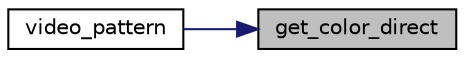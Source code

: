 digraph "get_color_direct"
{
 // LATEX_PDF_SIZE
  edge [fontname="Helvetica",fontsize="10",labelfontname="Helvetica",labelfontsize="10"];
  node [fontname="Helvetica",fontsize="10",shape=record];
  rankdir="RL";
  Node1 [label="get_color_direct",height=0.2,width=0.4,color="black", fillcolor="grey75", style="filled", fontcolor="black",tooltip="retorna uma cor ,dependendo esta dos paramtros da funcao, no modo direto."];
  Node1 -> Node2 [dir="back",color="midnightblue",fontsize="10",style="solid",fontname="Helvetica"];
  Node2 [label="video_pattern",height=0.2,width=0.4,color="black", fillcolor="white", style="filled",URL="$_g_ame_8h.html#af023044539eb002f0562474c4438fc3c",tooltip="preenche o ecra com no_rectangles retangulos, cada um com cor diferente dependendo dos parametroe fir..."];
}
